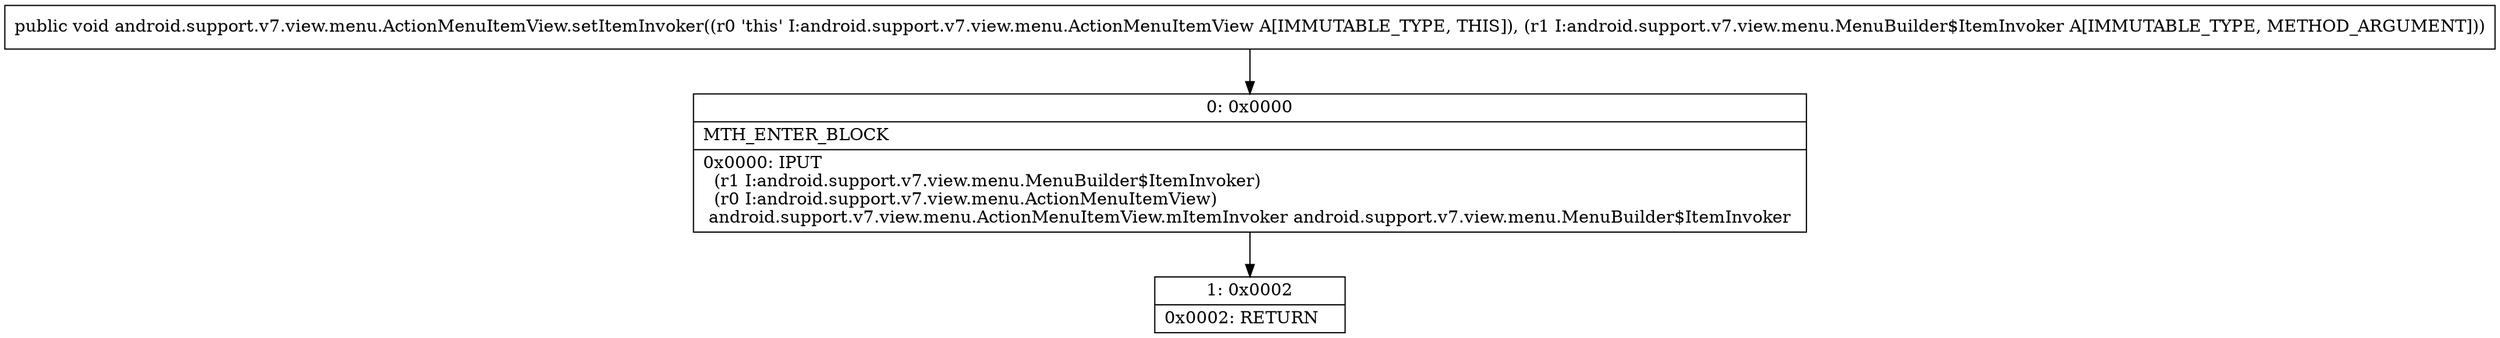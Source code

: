 digraph "CFG forandroid.support.v7.view.menu.ActionMenuItemView.setItemInvoker(Landroid\/support\/v7\/view\/menu\/MenuBuilder$ItemInvoker;)V" {
Node_0 [shape=record,label="{0\:\ 0x0000|MTH_ENTER_BLOCK\l|0x0000: IPUT  \l  (r1 I:android.support.v7.view.menu.MenuBuilder$ItemInvoker)\l  (r0 I:android.support.v7.view.menu.ActionMenuItemView)\l android.support.v7.view.menu.ActionMenuItemView.mItemInvoker android.support.v7.view.menu.MenuBuilder$ItemInvoker \l}"];
Node_1 [shape=record,label="{1\:\ 0x0002|0x0002: RETURN   \l}"];
MethodNode[shape=record,label="{public void android.support.v7.view.menu.ActionMenuItemView.setItemInvoker((r0 'this' I:android.support.v7.view.menu.ActionMenuItemView A[IMMUTABLE_TYPE, THIS]), (r1 I:android.support.v7.view.menu.MenuBuilder$ItemInvoker A[IMMUTABLE_TYPE, METHOD_ARGUMENT])) }"];
MethodNode -> Node_0;
Node_0 -> Node_1;
}

